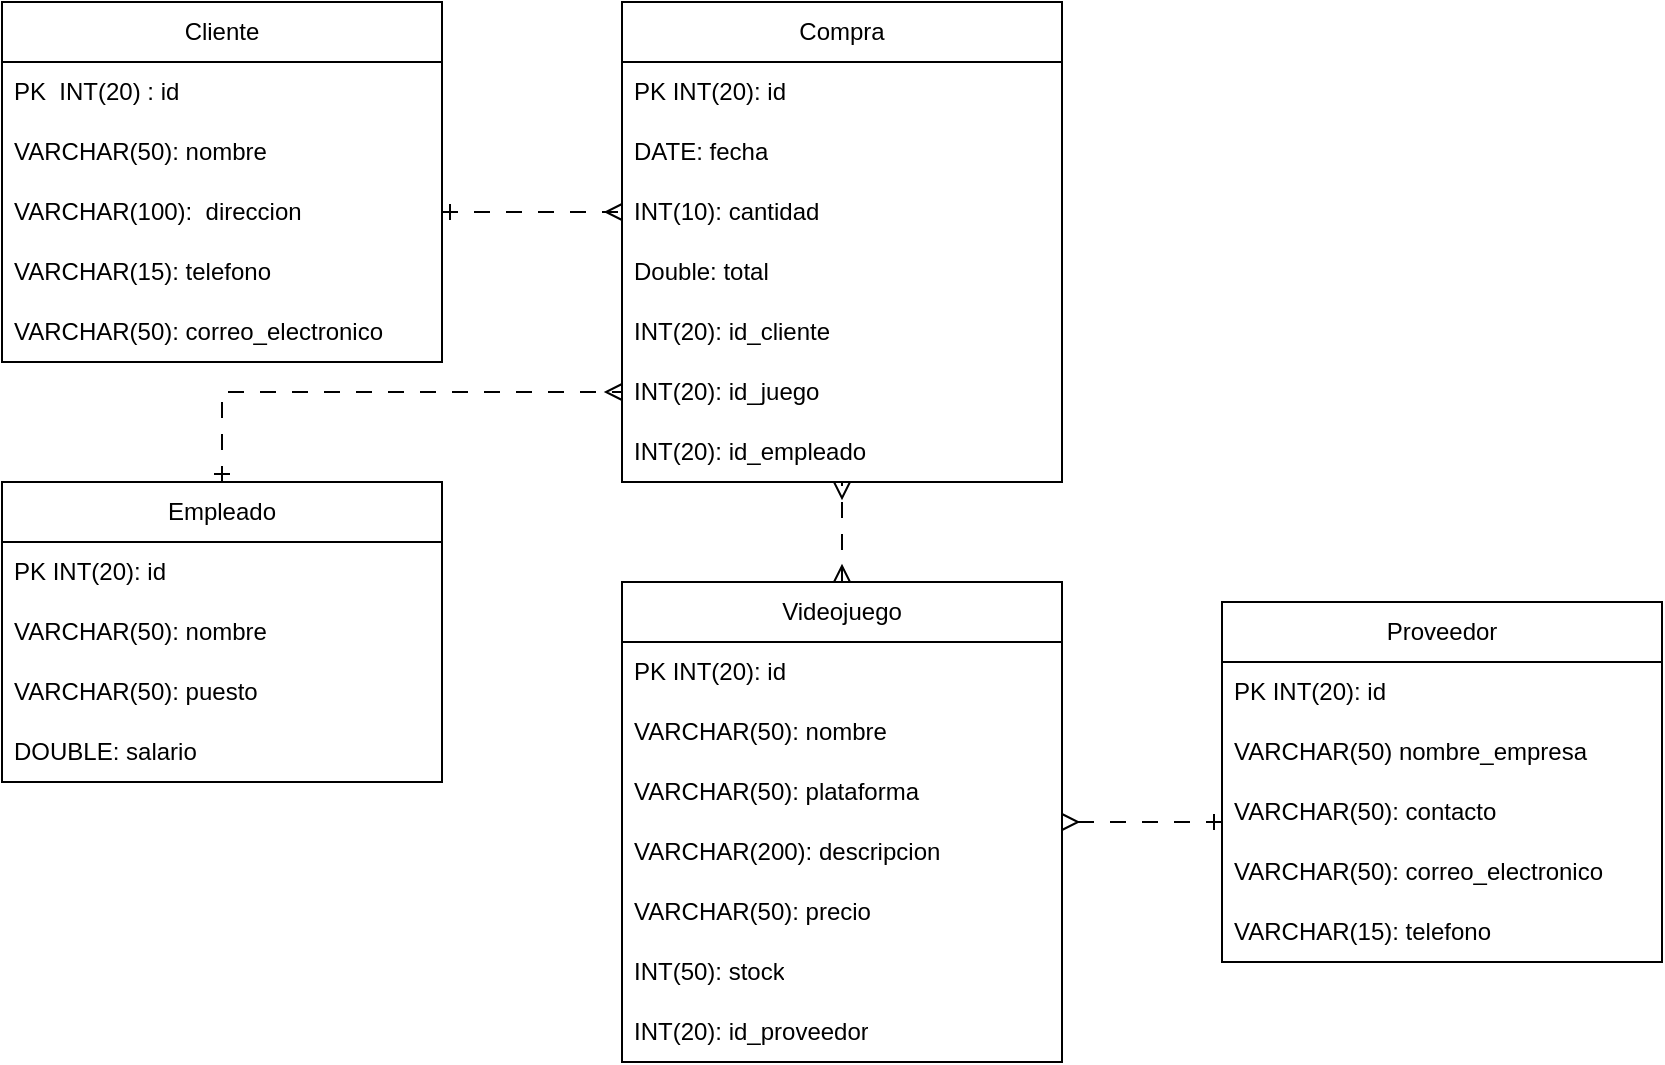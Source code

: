 <mxfile version="21.7.2" type="device">
  <diagram name="Page-1" id="c4acf3e9-155e-7222-9cf6-157b1a14988f">
    <mxGraphModel dx="469" dy="359" grid="1" gridSize="10" guides="1" tooltips="1" connect="1" arrows="1" fold="1" page="1" pageScale="1" pageWidth="850" pageHeight="1100" background="none" math="0" shadow="0">
      <root>
        <mxCell id="0" />
        <mxCell id="1" parent="0" />
        <mxCell id="uFZOguUm_4q22AHvT18--6" value="Cliente" style="swimlane;fontStyle=0;childLayout=stackLayout;horizontal=1;startSize=30;horizontalStack=0;resizeParent=1;resizeParentMax=0;resizeLast=0;collapsible=1;marginBottom=0;whiteSpace=wrap;html=1;" vertex="1" parent="1">
          <mxGeometry x="10" y="120" width="220" height="180" as="geometry" />
        </mxCell>
        <mxCell id="uFZOguUm_4q22AHvT18--7" value="PK&amp;nbsp; INT(20) : id" style="text;strokeColor=none;fillColor=none;align=left;verticalAlign=middle;spacingLeft=4;spacingRight=4;overflow=hidden;points=[[0,0.5],[1,0.5]];portConstraint=eastwest;rotatable=0;whiteSpace=wrap;html=1;" vertex="1" parent="uFZOguUm_4q22AHvT18--6">
          <mxGeometry y="30" width="220" height="30" as="geometry" />
        </mxCell>
        <mxCell id="uFZOguUm_4q22AHvT18--8" value="VARCHAR(50): nombre&amp;nbsp;" style="text;strokeColor=none;fillColor=none;align=left;verticalAlign=middle;spacingLeft=4;spacingRight=4;overflow=hidden;points=[[0,0.5],[1,0.5]];portConstraint=eastwest;rotatable=0;whiteSpace=wrap;html=1;" vertex="1" parent="uFZOguUm_4q22AHvT18--6">
          <mxGeometry y="60" width="220" height="30" as="geometry" />
        </mxCell>
        <mxCell id="uFZOguUm_4q22AHvT18--9" value="VARCHAR(100):&amp;nbsp; direccion" style="text;strokeColor=none;fillColor=none;align=left;verticalAlign=middle;spacingLeft=4;spacingRight=4;overflow=hidden;points=[[0,0.5],[1,0.5]];portConstraint=eastwest;rotatable=0;whiteSpace=wrap;html=1;" vertex="1" parent="uFZOguUm_4q22AHvT18--6">
          <mxGeometry y="90" width="220" height="30" as="geometry" />
        </mxCell>
        <mxCell id="uFZOguUm_4q22AHvT18--10" value="VARCHAR(15): telefono&amp;nbsp;" style="text;strokeColor=none;fillColor=none;align=left;verticalAlign=middle;spacingLeft=4;spacingRight=4;overflow=hidden;points=[[0,0.5],[1,0.5]];portConstraint=eastwest;rotatable=0;whiteSpace=wrap;html=1;" vertex="1" parent="uFZOguUm_4q22AHvT18--6">
          <mxGeometry y="120" width="220" height="30" as="geometry" />
        </mxCell>
        <mxCell id="uFZOguUm_4q22AHvT18--11" value="VARCHAR(50): correo_electronico&amp;nbsp;&amp;nbsp;" style="text;strokeColor=none;fillColor=none;align=left;verticalAlign=middle;spacingLeft=4;spacingRight=4;overflow=hidden;points=[[0,0.5],[1,0.5]];portConstraint=eastwest;rotatable=0;whiteSpace=wrap;html=1;" vertex="1" parent="uFZOguUm_4q22AHvT18--6">
          <mxGeometry y="150" width="220" height="30" as="geometry" />
        </mxCell>
        <mxCell id="uFZOguUm_4q22AHvT18--46" style="edgeStyle=orthogonalEdgeStyle;rounded=0;orthogonalLoop=1;jettySize=auto;html=1;entryX=0;entryY=0.5;entryDx=0;entryDy=0;dashed=1;dashPattern=8 8;startArrow=ERone;startFill=0;endArrow=ERmany;endFill=0;" edge="1" parent="1" source="uFZOguUm_4q22AHvT18--12" target="uFZOguUm_4q22AHvT18--36">
          <mxGeometry relative="1" as="geometry" />
        </mxCell>
        <mxCell id="uFZOguUm_4q22AHvT18--12" value="Empleado" style="swimlane;fontStyle=0;childLayout=stackLayout;horizontal=1;startSize=30;horizontalStack=0;resizeParent=1;resizeParentMax=0;resizeLast=0;collapsible=1;marginBottom=0;whiteSpace=wrap;html=1;" vertex="1" parent="1">
          <mxGeometry x="10" y="360" width="220" height="150" as="geometry" />
        </mxCell>
        <mxCell id="uFZOguUm_4q22AHvT18--13" value="PK INT(20): id" style="text;strokeColor=none;fillColor=none;align=left;verticalAlign=middle;spacingLeft=4;spacingRight=4;overflow=hidden;points=[[0,0.5],[1,0.5]];portConstraint=eastwest;rotatable=0;whiteSpace=wrap;html=1;" vertex="1" parent="uFZOguUm_4q22AHvT18--12">
          <mxGeometry y="30" width="220" height="30" as="geometry" />
        </mxCell>
        <mxCell id="uFZOguUm_4q22AHvT18--14" value="VARCHAR(50): nombre" style="text;strokeColor=none;fillColor=none;align=left;verticalAlign=middle;spacingLeft=4;spacingRight=4;overflow=hidden;points=[[0,0.5],[1,0.5]];portConstraint=eastwest;rotatable=0;whiteSpace=wrap;html=1;" vertex="1" parent="uFZOguUm_4q22AHvT18--12">
          <mxGeometry y="60" width="220" height="30" as="geometry" />
        </mxCell>
        <mxCell id="uFZOguUm_4q22AHvT18--15" value="VARCHAR(50): puesto" style="text;strokeColor=none;fillColor=none;align=left;verticalAlign=middle;spacingLeft=4;spacingRight=4;overflow=hidden;points=[[0,0.5],[1,0.5]];portConstraint=eastwest;rotatable=0;whiteSpace=wrap;html=1;" vertex="1" parent="uFZOguUm_4q22AHvT18--12">
          <mxGeometry y="90" width="220" height="30" as="geometry" />
        </mxCell>
        <mxCell id="uFZOguUm_4q22AHvT18--16" value="DOUBLE: salario" style="text;strokeColor=none;fillColor=none;align=left;verticalAlign=middle;spacingLeft=4;spacingRight=4;overflow=hidden;points=[[0,0.5],[1,0.5]];portConstraint=eastwest;rotatable=0;whiteSpace=wrap;html=1;" vertex="1" parent="uFZOguUm_4q22AHvT18--12">
          <mxGeometry y="120" width="220" height="30" as="geometry" />
        </mxCell>
        <mxCell id="uFZOguUm_4q22AHvT18--47" style="edgeStyle=orthogonalEdgeStyle;rounded=0;orthogonalLoop=1;jettySize=auto;html=1;entryX=0.5;entryY=1;entryDx=0;entryDy=0;entryPerimeter=0;startArrow=ERmany;startFill=0;endArrow=ERmany;endFill=0;dashed=1;dashPattern=8 8;" edge="1" parent="1" source="uFZOguUm_4q22AHvT18--17" target="uFZOguUm_4q22AHvT18--44">
          <mxGeometry relative="1" as="geometry" />
        </mxCell>
        <mxCell id="uFZOguUm_4q22AHvT18--17" value="Videojuego" style="swimlane;fontStyle=0;childLayout=stackLayout;horizontal=1;startSize=30;horizontalStack=0;resizeParent=1;resizeParentMax=0;resizeLast=0;collapsible=1;marginBottom=0;whiteSpace=wrap;html=1;" vertex="1" parent="1">
          <mxGeometry x="320" y="410" width="220" height="240" as="geometry" />
        </mxCell>
        <mxCell id="uFZOguUm_4q22AHvT18--18" value="PK INT(20): id" style="text;strokeColor=none;fillColor=none;align=left;verticalAlign=middle;spacingLeft=4;spacingRight=4;overflow=hidden;points=[[0,0.5],[1,0.5]];portConstraint=eastwest;rotatable=0;whiteSpace=wrap;html=1;" vertex="1" parent="uFZOguUm_4q22AHvT18--17">
          <mxGeometry y="30" width="220" height="30" as="geometry" />
        </mxCell>
        <mxCell id="uFZOguUm_4q22AHvT18--19" value="VARCHAR(50): nombre" style="text;strokeColor=none;fillColor=none;align=left;verticalAlign=middle;spacingLeft=4;spacingRight=4;overflow=hidden;points=[[0,0.5],[1,0.5]];portConstraint=eastwest;rotatable=0;whiteSpace=wrap;html=1;" vertex="1" parent="uFZOguUm_4q22AHvT18--17">
          <mxGeometry y="60" width="220" height="30" as="geometry" />
        </mxCell>
        <mxCell id="uFZOguUm_4q22AHvT18--20" value="VARCHAR(50): plataforma" style="text;strokeColor=none;fillColor=none;align=left;verticalAlign=middle;spacingLeft=4;spacingRight=4;overflow=hidden;points=[[0,0.5],[1,0.5]];portConstraint=eastwest;rotatable=0;whiteSpace=wrap;html=1;" vertex="1" parent="uFZOguUm_4q22AHvT18--17">
          <mxGeometry y="90" width="220" height="30" as="geometry" />
        </mxCell>
        <mxCell id="uFZOguUm_4q22AHvT18--26" value="VARCHAR(200): descripcion" style="text;strokeColor=none;fillColor=none;align=left;verticalAlign=middle;spacingLeft=4;spacingRight=4;overflow=hidden;points=[[0,0.5],[1,0.5]];portConstraint=eastwest;rotatable=0;whiteSpace=wrap;html=1;" vertex="1" parent="uFZOguUm_4q22AHvT18--17">
          <mxGeometry y="120" width="220" height="30" as="geometry" />
        </mxCell>
        <mxCell id="uFZOguUm_4q22AHvT18--27" value="VARCHAR(50): precio" style="text;strokeColor=none;fillColor=none;align=left;verticalAlign=middle;spacingLeft=4;spacingRight=4;overflow=hidden;points=[[0,0.5],[1,0.5]];portConstraint=eastwest;rotatable=0;whiteSpace=wrap;html=1;" vertex="1" parent="uFZOguUm_4q22AHvT18--17">
          <mxGeometry y="150" width="220" height="30" as="geometry" />
        </mxCell>
        <mxCell id="uFZOguUm_4q22AHvT18--28" value="INT(50): stock" style="text;strokeColor=none;fillColor=none;align=left;verticalAlign=middle;spacingLeft=4;spacingRight=4;overflow=hidden;points=[[0,0.5],[1,0.5]];portConstraint=eastwest;rotatable=0;whiteSpace=wrap;html=1;" vertex="1" parent="uFZOguUm_4q22AHvT18--17">
          <mxGeometry y="180" width="220" height="30" as="geometry" />
        </mxCell>
        <mxCell id="uFZOguUm_4q22AHvT18--43" value="INT(20): id_proveedor" style="text;strokeColor=none;fillColor=none;align=left;verticalAlign=middle;spacingLeft=4;spacingRight=4;overflow=hidden;points=[[0,0.5],[1,0.5]];portConstraint=eastwest;rotatable=0;whiteSpace=wrap;html=1;" vertex="1" parent="uFZOguUm_4q22AHvT18--17">
          <mxGeometry y="210" width="220" height="30" as="geometry" />
        </mxCell>
        <mxCell id="uFZOguUm_4q22AHvT18--29" value="Compra" style="swimlane;fontStyle=0;childLayout=stackLayout;horizontal=1;startSize=30;horizontalStack=0;resizeParent=1;resizeParentMax=0;resizeLast=0;collapsible=1;marginBottom=0;whiteSpace=wrap;html=1;" vertex="1" parent="1">
          <mxGeometry x="320" y="120" width="220" height="240" as="geometry" />
        </mxCell>
        <mxCell id="uFZOguUm_4q22AHvT18--31" value="PK INT(20): id" style="text;strokeColor=none;fillColor=none;align=left;verticalAlign=middle;spacingLeft=4;spacingRight=4;overflow=hidden;points=[[0,0.5],[1,0.5]];portConstraint=eastwest;rotatable=0;whiteSpace=wrap;html=1;" vertex="1" parent="uFZOguUm_4q22AHvT18--29">
          <mxGeometry y="30" width="220" height="30" as="geometry" />
        </mxCell>
        <mxCell id="uFZOguUm_4q22AHvT18--32" value="DATE: fecha" style="text;strokeColor=none;fillColor=none;align=left;verticalAlign=middle;spacingLeft=4;spacingRight=4;overflow=hidden;points=[[0,0.5],[1,0.5]];portConstraint=eastwest;rotatable=0;whiteSpace=wrap;html=1;" vertex="1" parent="uFZOguUm_4q22AHvT18--29">
          <mxGeometry y="60" width="220" height="30" as="geometry" />
        </mxCell>
        <mxCell id="uFZOguUm_4q22AHvT18--33" value="INT(10): cantidad&amp;nbsp;" style="text;strokeColor=none;fillColor=none;align=left;verticalAlign=middle;spacingLeft=4;spacingRight=4;overflow=hidden;points=[[0,0.5],[1,0.5]];portConstraint=eastwest;rotatable=0;whiteSpace=wrap;html=1;" vertex="1" parent="uFZOguUm_4q22AHvT18--29">
          <mxGeometry y="90" width="220" height="30" as="geometry" />
        </mxCell>
        <mxCell id="uFZOguUm_4q22AHvT18--34" value="Double: total" style="text;strokeColor=none;fillColor=none;align=left;verticalAlign=middle;spacingLeft=4;spacingRight=4;overflow=hidden;points=[[0,0.5],[1,0.5]];portConstraint=eastwest;rotatable=0;whiteSpace=wrap;html=1;" vertex="1" parent="uFZOguUm_4q22AHvT18--29">
          <mxGeometry y="120" width="220" height="30" as="geometry" />
        </mxCell>
        <mxCell id="uFZOguUm_4q22AHvT18--35" value="INT(20): id_cliente" style="text;strokeColor=none;fillColor=none;align=left;verticalAlign=middle;spacingLeft=4;spacingRight=4;overflow=hidden;points=[[0,0.5],[1,0.5]];portConstraint=eastwest;rotatable=0;whiteSpace=wrap;html=1;" vertex="1" parent="uFZOguUm_4q22AHvT18--29">
          <mxGeometry y="150" width="220" height="30" as="geometry" />
        </mxCell>
        <mxCell id="uFZOguUm_4q22AHvT18--36" value="INT(20): id_juego" style="text;strokeColor=none;fillColor=none;align=left;verticalAlign=middle;spacingLeft=4;spacingRight=4;overflow=hidden;points=[[0,0.5],[1,0.5]];portConstraint=eastwest;rotatable=0;whiteSpace=wrap;html=1;" vertex="1" parent="uFZOguUm_4q22AHvT18--29">
          <mxGeometry y="180" width="220" height="30" as="geometry" />
        </mxCell>
        <mxCell id="uFZOguUm_4q22AHvT18--44" value="INT(20): id_empleado" style="text;strokeColor=none;fillColor=none;align=left;verticalAlign=middle;spacingLeft=4;spacingRight=4;overflow=hidden;points=[[0,0.5],[1,0.5]];portConstraint=eastwest;rotatable=0;whiteSpace=wrap;html=1;" vertex="1" parent="uFZOguUm_4q22AHvT18--29">
          <mxGeometry y="210" width="220" height="30" as="geometry" />
        </mxCell>
        <mxCell id="uFZOguUm_4q22AHvT18--37" value="Proveedor" style="swimlane;fontStyle=0;childLayout=stackLayout;horizontal=1;startSize=30;horizontalStack=0;resizeParent=1;resizeParentMax=0;resizeLast=0;collapsible=1;marginBottom=0;whiteSpace=wrap;html=1;" vertex="1" parent="1">
          <mxGeometry x="620" y="420" width="220" height="180" as="geometry" />
        </mxCell>
        <mxCell id="uFZOguUm_4q22AHvT18--38" value="PK INT(20): id" style="text;strokeColor=none;fillColor=none;align=left;verticalAlign=middle;spacingLeft=4;spacingRight=4;overflow=hidden;points=[[0,0.5],[1,0.5]];portConstraint=eastwest;rotatable=0;whiteSpace=wrap;html=1;" vertex="1" parent="uFZOguUm_4q22AHvT18--37">
          <mxGeometry y="30" width="220" height="30" as="geometry" />
        </mxCell>
        <mxCell id="uFZOguUm_4q22AHvT18--39" value="VARCHAR(50) nombre_empresa" style="text;strokeColor=none;fillColor=none;align=left;verticalAlign=middle;spacingLeft=4;spacingRight=4;overflow=hidden;points=[[0,0.5],[1,0.5]];portConstraint=eastwest;rotatable=0;whiteSpace=wrap;html=1;" vertex="1" parent="uFZOguUm_4q22AHvT18--37">
          <mxGeometry y="60" width="220" height="30" as="geometry" />
        </mxCell>
        <mxCell id="uFZOguUm_4q22AHvT18--40" value="VARCHAR(50): contacto" style="text;strokeColor=none;fillColor=none;align=left;verticalAlign=middle;spacingLeft=4;spacingRight=4;overflow=hidden;points=[[0,0.5],[1,0.5]];portConstraint=eastwest;rotatable=0;whiteSpace=wrap;html=1;" vertex="1" parent="uFZOguUm_4q22AHvT18--37">
          <mxGeometry y="90" width="220" height="30" as="geometry" />
        </mxCell>
        <mxCell id="uFZOguUm_4q22AHvT18--41" value="VARCHAR(50): correo_electronico" style="text;strokeColor=none;fillColor=none;align=left;verticalAlign=middle;spacingLeft=4;spacingRight=4;overflow=hidden;points=[[0,0.5],[1,0.5]];portConstraint=eastwest;rotatable=0;whiteSpace=wrap;html=1;" vertex="1" parent="uFZOguUm_4q22AHvT18--37">
          <mxGeometry y="120" width="220" height="30" as="geometry" />
        </mxCell>
        <mxCell id="uFZOguUm_4q22AHvT18--42" value="VARCHAR(15): telefono" style="text;strokeColor=none;fillColor=none;align=left;verticalAlign=middle;spacingLeft=4;spacingRight=4;overflow=hidden;points=[[0,0.5],[1,0.5]];portConstraint=eastwest;rotatable=0;whiteSpace=wrap;html=1;" vertex="1" parent="uFZOguUm_4q22AHvT18--37">
          <mxGeometry y="150" width="220" height="30" as="geometry" />
        </mxCell>
        <mxCell id="uFZOguUm_4q22AHvT18--45" style="edgeStyle=orthogonalEdgeStyle;rounded=0;orthogonalLoop=1;jettySize=auto;html=1;entryX=0;entryY=0.5;entryDx=0;entryDy=0;startArrow=ERone;startFill=0;endArrow=ERmany;endFill=0;dashed=1;dashPattern=8 8;" edge="1" parent="1" source="uFZOguUm_4q22AHvT18--9" target="uFZOguUm_4q22AHvT18--33">
          <mxGeometry relative="1" as="geometry" />
        </mxCell>
        <mxCell id="uFZOguUm_4q22AHvT18--48" style="edgeStyle=orthogonalEdgeStyle;rounded=0;orthogonalLoop=1;jettySize=auto;html=1;dashed=1;dashPattern=8 8;startArrow=ERone;startFill=0;endArrow=ERmany;endFill=0;" edge="1" parent="1" source="uFZOguUm_4q22AHvT18--40" target="uFZOguUm_4q22AHvT18--17">
          <mxGeometry relative="1" as="geometry">
            <Array as="points">
              <mxPoint x="590" y="530" />
              <mxPoint x="590" y="530" />
            </Array>
          </mxGeometry>
        </mxCell>
      </root>
    </mxGraphModel>
  </diagram>
</mxfile>
